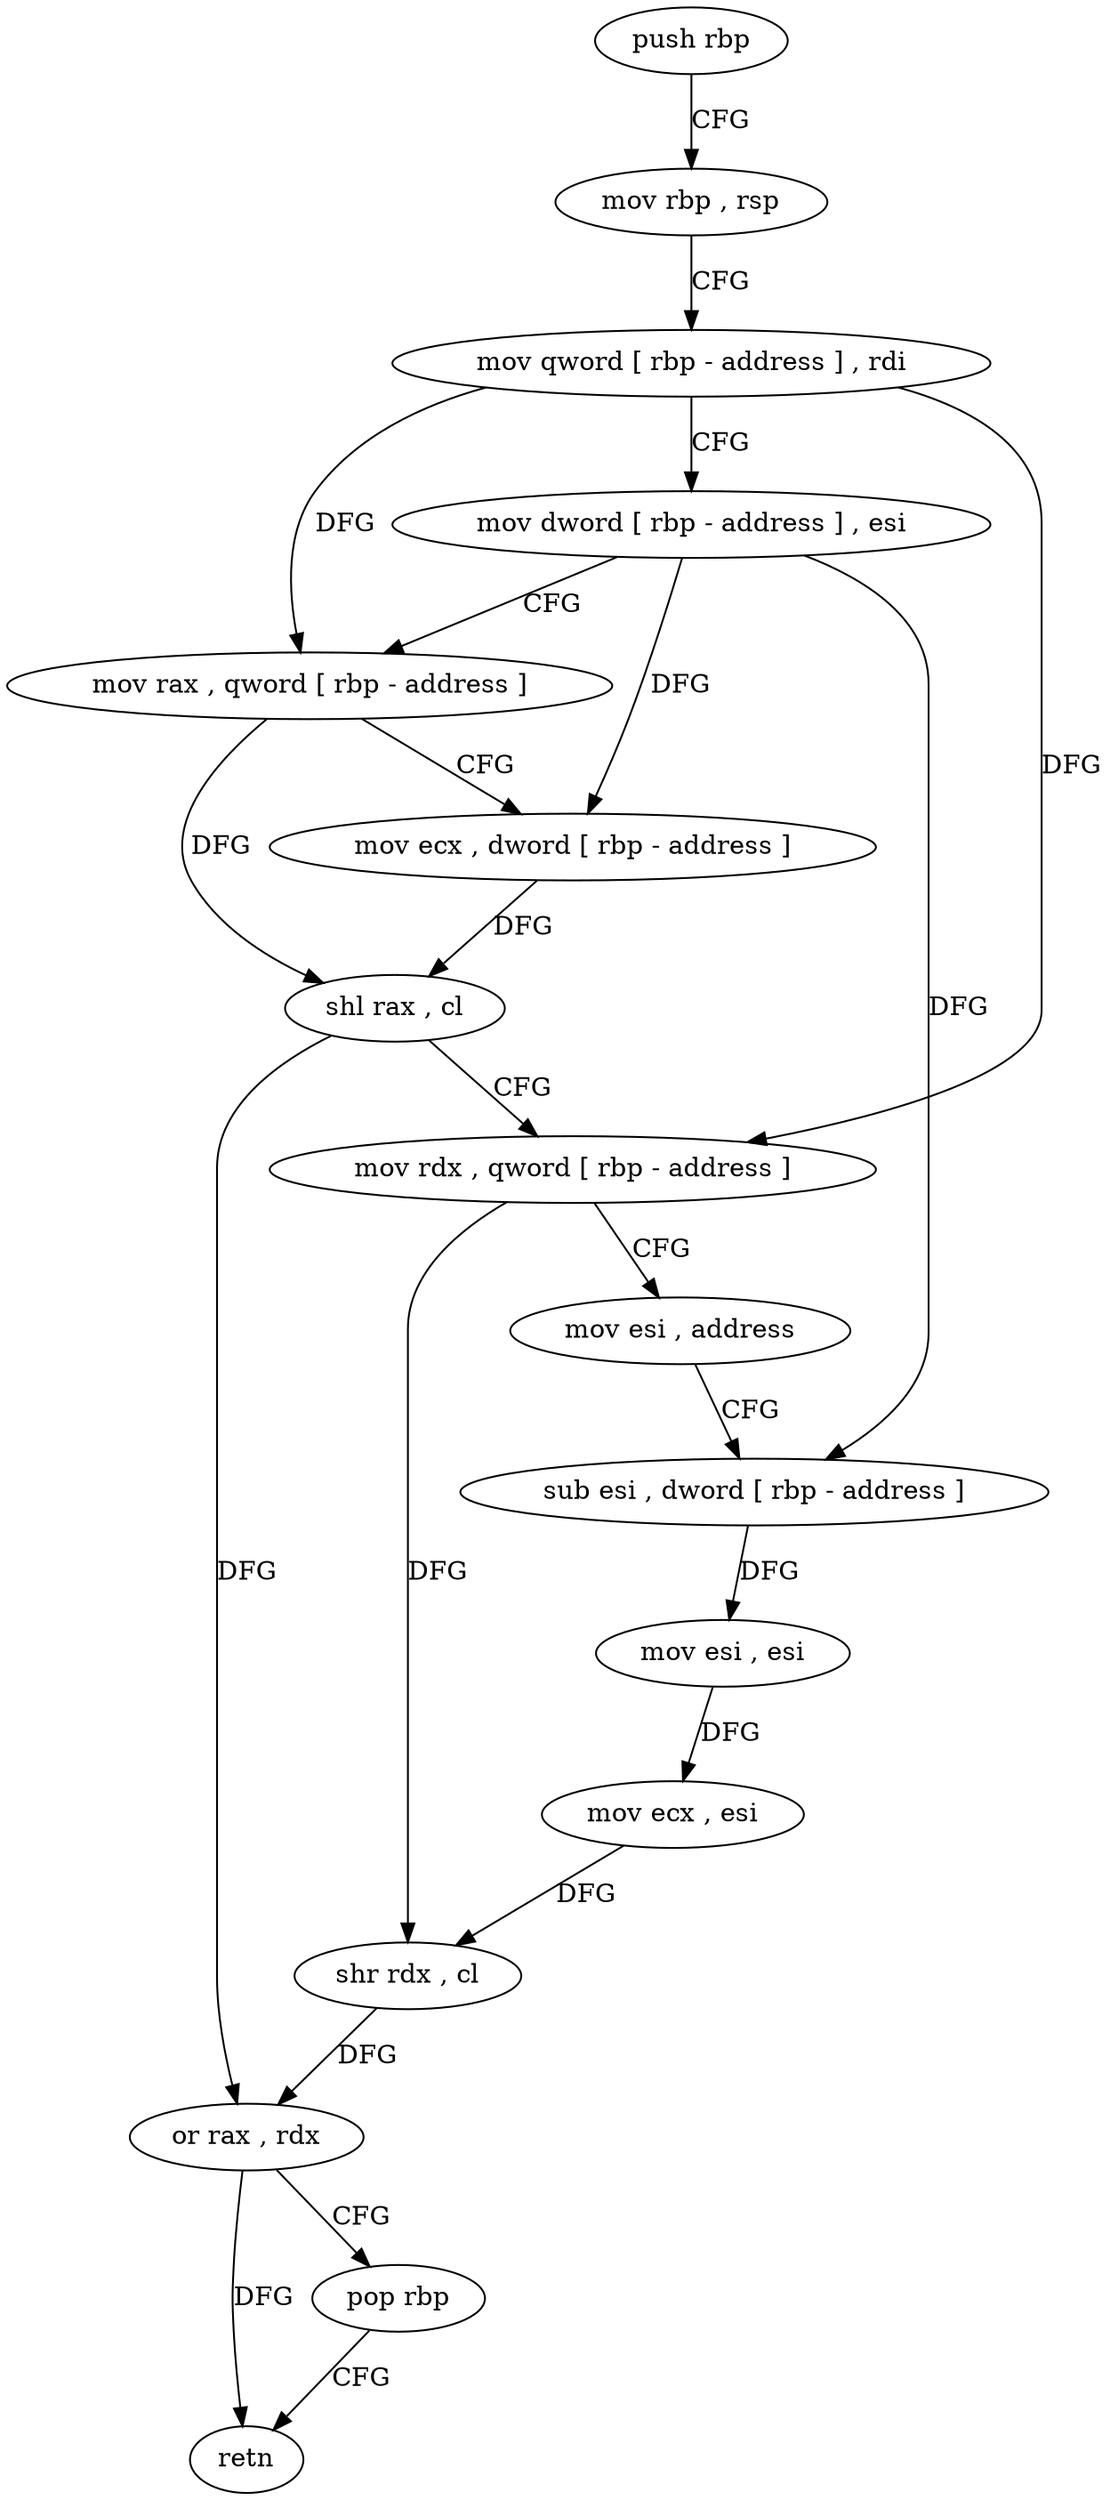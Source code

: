 digraph "func" {
"4277040" [label = "push rbp" ]
"4277041" [label = "mov rbp , rsp" ]
"4277044" [label = "mov qword [ rbp - address ] , rdi" ]
"4277048" [label = "mov dword [ rbp - address ] , esi" ]
"4277051" [label = "mov rax , qword [ rbp - address ]" ]
"4277055" [label = "mov ecx , dword [ rbp - address ]" ]
"4277058" [label = "shl rax , cl" ]
"4277061" [label = "mov rdx , qword [ rbp - address ]" ]
"4277065" [label = "mov esi , address" ]
"4277070" [label = "sub esi , dword [ rbp - address ]" ]
"4277073" [label = "mov esi , esi" ]
"4277075" [label = "mov ecx , esi" ]
"4277077" [label = "shr rdx , cl" ]
"4277080" [label = "or rax , rdx" ]
"4277083" [label = "pop rbp" ]
"4277084" [label = "retn" ]
"4277040" -> "4277041" [ label = "CFG" ]
"4277041" -> "4277044" [ label = "CFG" ]
"4277044" -> "4277048" [ label = "CFG" ]
"4277044" -> "4277051" [ label = "DFG" ]
"4277044" -> "4277061" [ label = "DFG" ]
"4277048" -> "4277051" [ label = "CFG" ]
"4277048" -> "4277055" [ label = "DFG" ]
"4277048" -> "4277070" [ label = "DFG" ]
"4277051" -> "4277055" [ label = "CFG" ]
"4277051" -> "4277058" [ label = "DFG" ]
"4277055" -> "4277058" [ label = "DFG" ]
"4277058" -> "4277061" [ label = "CFG" ]
"4277058" -> "4277080" [ label = "DFG" ]
"4277061" -> "4277065" [ label = "CFG" ]
"4277061" -> "4277077" [ label = "DFG" ]
"4277065" -> "4277070" [ label = "CFG" ]
"4277070" -> "4277073" [ label = "DFG" ]
"4277073" -> "4277075" [ label = "DFG" ]
"4277075" -> "4277077" [ label = "DFG" ]
"4277077" -> "4277080" [ label = "DFG" ]
"4277080" -> "4277083" [ label = "CFG" ]
"4277080" -> "4277084" [ label = "DFG" ]
"4277083" -> "4277084" [ label = "CFG" ]
}
